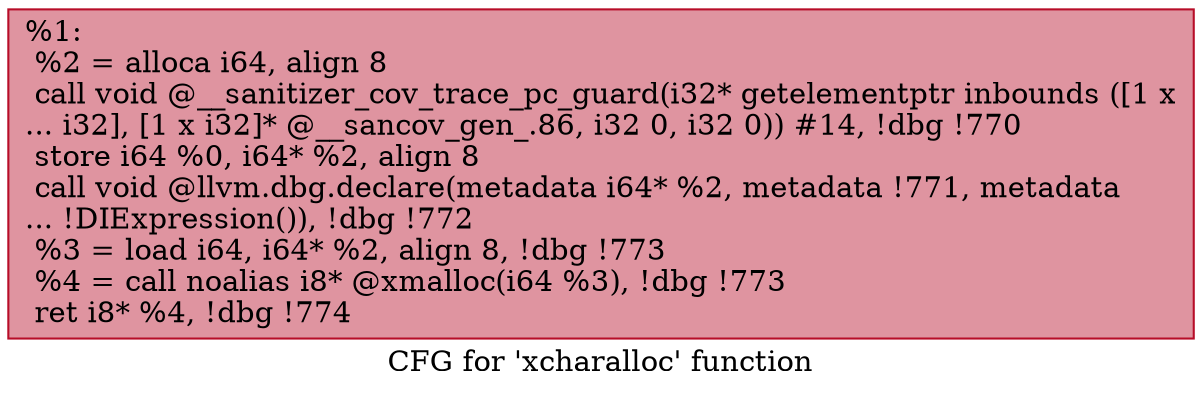 digraph "CFG for 'xcharalloc' function" {
	label="CFG for 'xcharalloc' function";

	Node0x555555903b00 [shape=record,color="#b70d28ff", style=filled, fillcolor="#b70d2870",label="{%1:\l  %2 = alloca i64, align 8\l  call void @__sanitizer_cov_trace_pc_guard(i32* getelementptr inbounds ([1 x\l... i32], [1 x i32]* @__sancov_gen_.86, i32 0, i32 0)) #14, !dbg !770\l  store i64 %0, i64* %2, align 8\l  call void @llvm.dbg.declare(metadata i64* %2, metadata !771, metadata\l... !DIExpression()), !dbg !772\l  %3 = load i64, i64* %2, align 8, !dbg !773\l  %4 = call noalias i8* @xmalloc(i64 %3), !dbg !773\l  ret i8* %4, !dbg !774\l}"];
}
